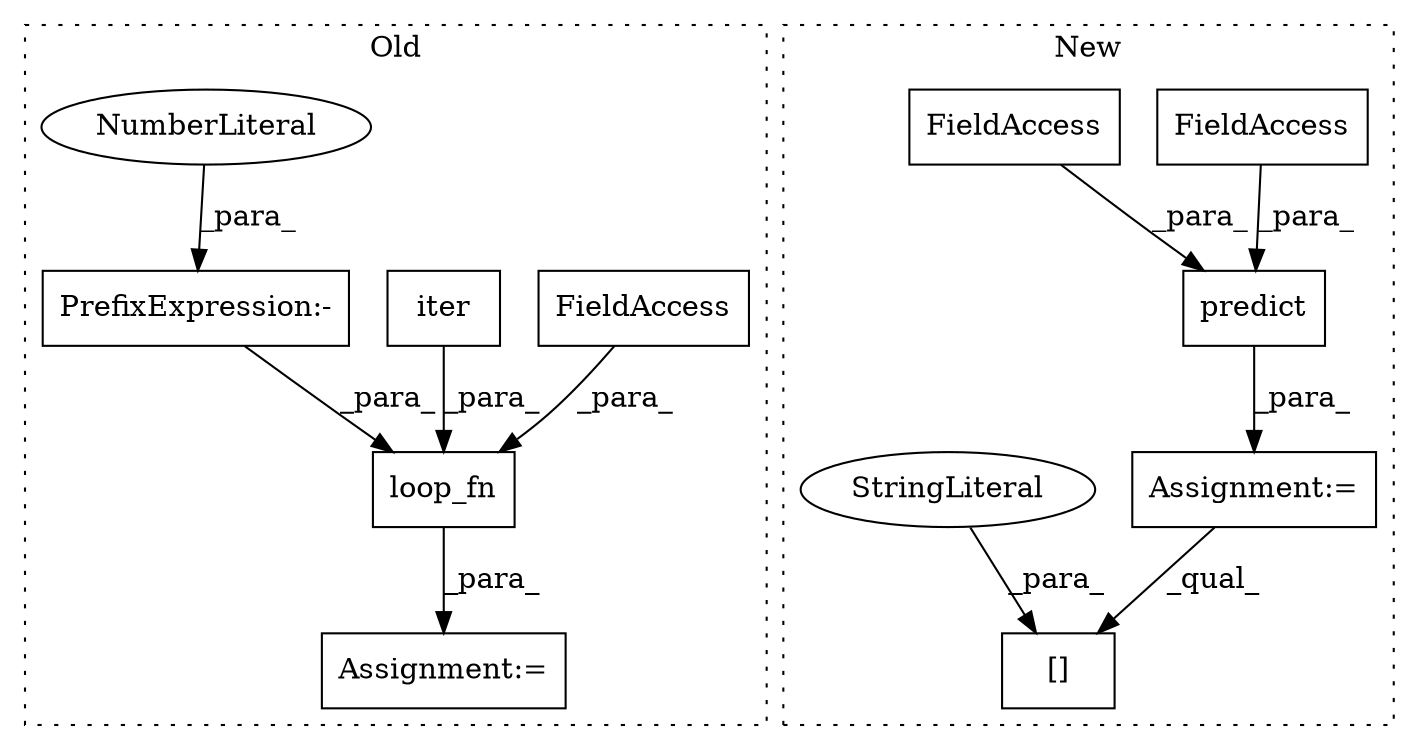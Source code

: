 digraph G {
subgraph cluster0 {
1 [label="loop_fn" a="32" s="9896,9972" l="8,1" shape="box"];
6 [label="FieldAccess" a="22" s="9963" l="9" shape="box"];
7 [label="iter" a="32" s="9904,9916" l="5,1" shape="box"];
8 [label="PrefixExpression:-" a="38" s="9918" l="1" shape="box"];
9 [label="NumberLiteral" a="34" s="9919" l="1" shape="ellipse"];
11 [label="Assignment:=" a="7" s="9894" l="2" shape="box"];
label = "Old";
style="dotted";
}
subgraph cluster1 {
2 [label="predict" a="32" s="9592,9633" l="8,1" shape="box"];
3 [label="[]" a="2" s="9652,9673" l="8,1" shape="box"];
4 [label="FieldAccess" a="22" s="9600" l="12" shape="box"];
5 [label="FieldAccess" a="22" s="9613" l="12" shape="box"];
10 [label="StringLiteral" a="45" s="9660" l="13" shape="ellipse"];
12 [label="Assignment:=" a="7" s="9585" l="1" shape="box"];
label = "New";
style="dotted";
}
1 -> 11 [label="_para_"];
2 -> 12 [label="_para_"];
4 -> 2 [label="_para_"];
5 -> 2 [label="_para_"];
6 -> 1 [label="_para_"];
7 -> 1 [label="_para_"];
8 -> 1 [label="_para_"];
9 -> 8 [label="_para_"];
10 -> 3 [label="_para_"];
12 -> 3 [label="_qual_"];
}